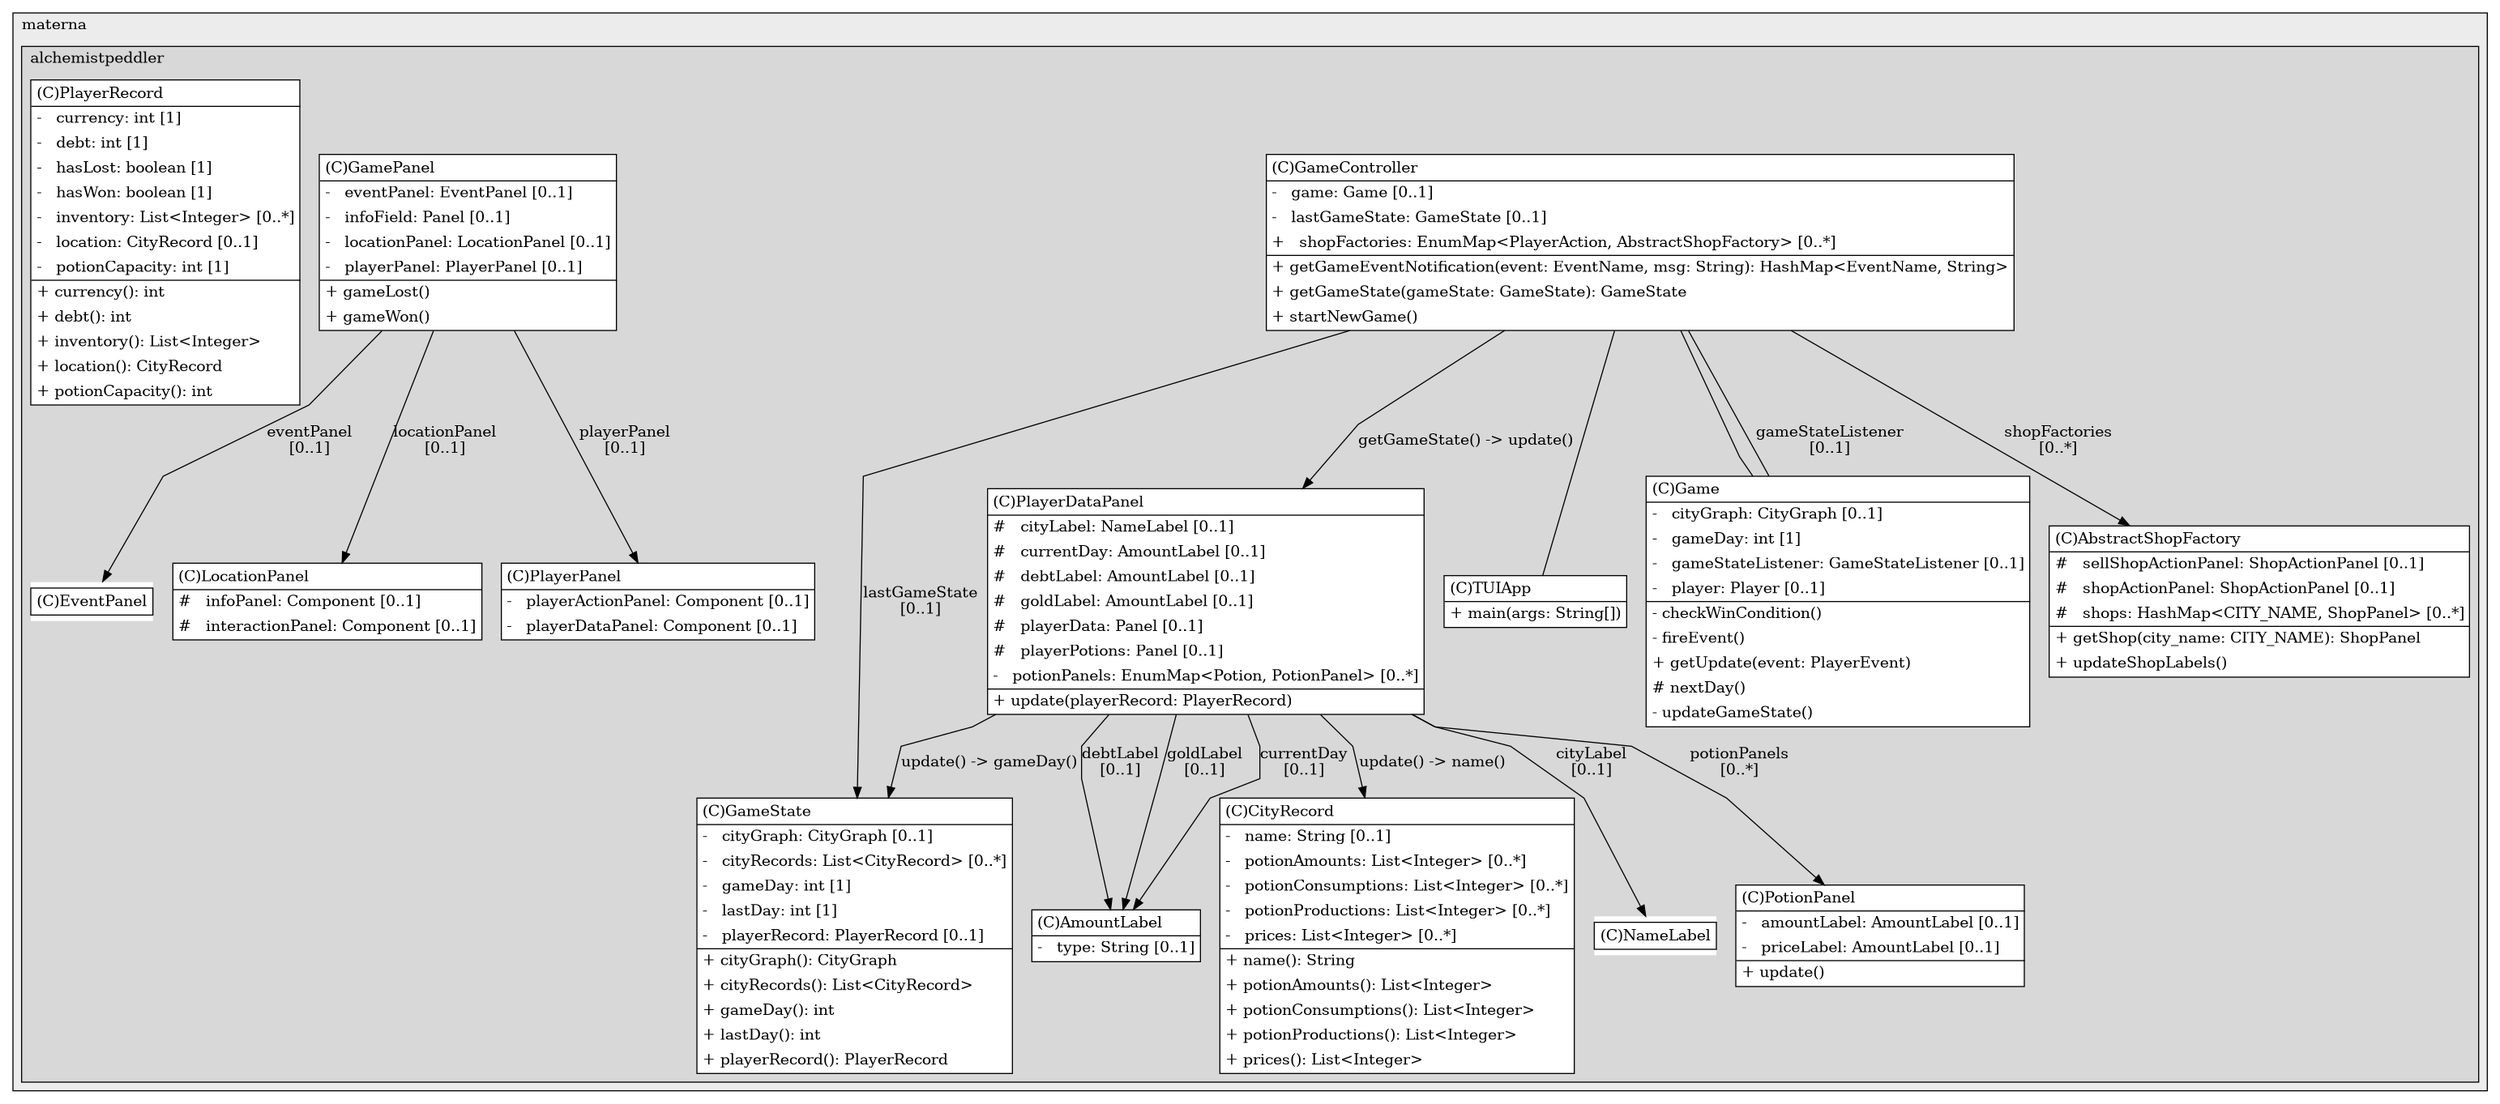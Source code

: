 @startuml

/' diagram meta data start
config=StructureConfiguration;
{
  "projectClassification": {
    "searchMode": "OpenProject", // OpenProject, AllProjects
    "includedProjects": "",
    "pathEndKeywords": "*.impl",
    "isClientPath": "",
    "isClientName": "",
    "isTestPath": "",
    "isTestName": "",
    "isMappingPath": "",
    "isMappingName": "",
    "isDataAccessPath": "",
    "isDataAccessName": "",
    "isDataStructurePath": "",
    "isDataStructureName": "",
    "isInterfaceStructuresPath": "",
    "isInterfaceStructuresName": "",
    "isEntryPointPath": "",
    "isEntryPointName": "",
    "treatFinalFieldsAsMandatory": false
  },
  "graphRestriction": {
    "classPackageExcludeFilter": "",
    "classPackageIncludeFilter": "",
    "classNameExcludeFilter": "",
    "classNameIncludeFilter": "",
    "methodNameExcludeFilter": "",
    "methodNameIncludeFilter": "",
    "removeByInheritance": "", // inheritance/annotation based filtering is done in a second step
    "removeByAnnotation": "",
    "removeByClassPackage": "", // cleanup the graph after inheritance/annotation based filtering is done
    "removeByClassName": "",
    "cutMappings": false,
    "cutEnum": true,
    "cutTests": true,
    "cutClient": true,
    "cutDataAccess": true,
    "cutInterfaceStructures": true,
    "cutDataStructures": true,
    "cutGetterAndSetter": true,
    "cutConstructors": true
  },
  "graphTraversal": {
    "forwardDepth": 2,
    "backwardDepth": 1,
    "classPackageExcludeFilter": "",
    "classPackageIncludeFilter": "",
    "classNameExcludeFilter": "",
    "classNameIncludeFilter": "",
    "methodNameExcludeFilter": "",
    "methodNameIncludeFilter": "",
    "hideMappings": false,
    "hideDataStructures": false,
    "hidePrivateMethods": true,
    "hideInterfaceCalls": true, // indirection: implementation -> interface (is hidden) -> implementation
    "onlyShowApplicationEntryPoints": false, // root node is included
    "useMethodCallsForStructureDiagram": "ForwardOnly" // ForwardOnly, BothDirections, No
  },
  "details": {
    "aggregation": "GroupByClass", // ByClass, GroupByClass, None
    "showClassGenericTypes": true,
    "showMethods": true,
    "showMethodParameterNames": true,
    "showMethodParameterTypes": true,
    "showMethodReturnType": true,
    "showPackageLevels": 2,
    "showDetailedClassStructure": true
  },
  "rootClass": "de.materna.alchemistpeddler.tui.GameController",
  "extensionCallbackMethod": "" // qualified.class.name#methodName - signature: public static String method(String)
}
diagram meta data end '/



digraph g {
    rankdir="TB"
    splines=polyline
    

'nodes 
subgraph cluster_840931456 { 
   	label=materna
	labeljust=l
	fillcolor="#ececec"
	style=filled
   
   subgraph cluster_1737524960 { 
   	label=alchemistpeddler
	labeljust=l
	fillcolor="#d8d8d8"
	style=filled
   
   AbstractShopFactory739195383[
	label=<<TABLE BORDER="1" CELLBORDER="0" CELLPADDING="4" CELLSPACING="0">
<TR><TD ALIGN="LEFT" >(C)AbstractShopFactory</TD></TR>
<HR/>
<TR><TD ALIGN="LEFT" >#   sellShopActionPanel: ShopActionPanel [0..1]</TD></TR>
<TR><TD ALIGN="LEFT" >#   shopActionPanel: ShopActionPanel [0..1]</TD></TR>
<TR><TD ALIGN="LEFT" >#   shops: HashMap&lt;CITY_NAME, ShopPanel&gt; [0..*]</TD></TR>
<HR/>
<TR><TD ALIGN="LEFT" >+ getShop(city_name: CITY_NAME): ShopPanel</TD></TR>
<TR><TD ALIGN="LEFT" >+ updateShopLabels()</TD></TR>
</TABLE>>
	style=filled
	margin=0
	shape=plaintext
	fillcolor="#FFFFFF"
];

AmountLabel1397598788[
	label=<<TABLE BORDER="1" CELLBORDER="0" CELLPADDING="4" CELLSPACING="0">
<TR><TD ALIGN="LEFT" >(C)AmountLabel</TD></TR>
<HR/>
<TR><TD ALIGN="LEFT" >-   type: String [0..1]</TD></TR>
</TABLE>>
	style=filled
	margin=0
	shape=plaintext
	fillcolor="#FFFFFF"
];

CityRecord171409429[
	label=<<TABLE BORDER="1" CELLBORDER="0" CELLPADDING="4" CELLSPACING="0">
<TR><TD ALIGN="LEFT" >(C)CityRecord</TD></TR>
<HR/>
<TR><TD ALIGN="LEFT" >-   name: String [0..1]</TD></TR>
<TR><TD ALIGN="LEFT" >-   potionAmounts: List&lt;Integer&gt; [0..*]</TD></TR>
<TR><TD ALIGN="LEFT" >-   potionConsumptions: List&lt;Integer&gt; [0..*]</TD></TR>
<TR><TD ALIGN="LEFT" >-   potionProductions: List&lt;Integer&gt; [0..*]</TD></TR>
<TR><TD ALIGN="LEFT" >-   prices: List&lt;Integer&gt; [0..*]</TD></TR>
<HR/>
<TR><TD ALIGN="LEFT" >+ name(): String</TD></TR>
<TR><TD ALIGN="LEFT" >+ potionAmounts(): List&lt;Integer&gt;</TD></TR>
<TR><TD ALIGN="LEFT" >+ potionConsumptions(): List&lt;Integer&gt;</TD></TR>
<TR><TD ALIGN="LEFT" >+ potionProductions(): List&lt;Integer&gt;</TD></TR>
<TR><TD ALIGN="LEFT" >+ prices(): List&lt;Integer&gt;</TD></TR>
</TABLE>>
	style=filled
	margin=0
	shape=plaintext
	fillcolor="#FFFFFF"
];

EventPanel2071804120[
	label=<<TABLE BORDER="1" CELLBORDER="0" CELLPADDING="4" CELLSPACING="0">
<TR><TD ALIGN="LEFT" >(C)EventPanel</TD></TR>
</TABLE>>
	style=filled
	margin=0
	shape=plaintext
	fillcolor="#FFFFFF"
];

Game171409429[
	label=<<TABLE BORDER="1" CELLBORDER="0" CELLPADDING="4" CELLSPACING="0">
<TR><TD ALIGN="LEFT" >(C)Game</TD></TR>
<HR/>
<TR><TD ALIGN="LEFT" >-   cityGraph: CityGraph [0..1]</TD></TR>
<TR><TD ALIGN="LEFT" >-   gameDay: int [1]</TD></TR>
<TR><TD ALIGN="LEFT" >-   gameStateListener: GameStateListener [0..1]</TD></TR>
<TR><TD ALIGN="LEFT" >-   player: Player [0..1]</TD></TR>
<HR/>
<TR><TD ALIGN="LEFT" >- checkWinCondition()</TD></TR>
<TR><TD ALIGN="LEFT" >- fireEvent()</TD></TR>
<TR><TD ALIGN="LEFT" >+ getUpdate(event: PlayerEvent)</TD></TR>
<TR><TD ALIGN="LEFT" ># nextDay()</TD></TR>
<TR><TD ALIGN="LEFT" >- updateGameState()</TD></TR>
</TABLE>>
	style=filled
	margin=0
	shape=plaintext
	fillcolor="#FFFFFF"
];

GameController1330483847[
	label=<<TABLE BORDER="1" CELLBORDER="0" CELLPADDING="4" CELLSPACING="0">
<TR><TD ALIGN="LEFT" >(C)GameController</TD></TR>
<HR/>
<TR><TD ALIGN="LEFT" >-   game: Game [0..1]</TD></TR>
<TR><TD ALIGN="LEFT" >-   lastGameState: GameState [0..1]</TD></TR>
<TR><TD ALIGN="LEFT" >+   shopFactories: EnumMap&lt;PlayerAction, AbstractShopFactory&gt; [0..*]</TD></TR>
<HR/>
<TR><TD ALIGN="LEFT" >+ getGameEventNotification(event: EventName, msg: String): HashMap&lt;EventName, String&gt;</TD></TR>
<TR><TD ALIGN="LEFT" >+ getGameState(gameState: GameState): GameState</TD></TR>
<TR><TD ALIGN="LEFT" >+ startNewGame()</TD></TR>
</TABLE>>
	style=filled
	margin=0
	shape=plaintext
	fillcolor="#FFFFFF"
];

GamePanel2071804120[
	label=<<TABLE BORDER="1" CELLBORDER="0" CELLPADDING="4" CELLSPACING="0">
<TR><TD ALIGN="LEFT" >(C)GamePanel</TD></TR>
<HR/>
<TR><TD ALIGN="LEFT" >-   eventPanel: EventPanel [0..1]</TD></TR>
<TR><TD ALIGN="LEFT" >-   infoField: Panel [0..1]</TD></TR>
<TR><TD ALIGN="LEFT" >-   locationPanel: LocationPanel [0..1]</TD></TR>
<TR><TD ALIGN="LEFT" >-   playerPanel: PlayerPanel [0..1]</TD></TR>
<HR/>
<TR><TD ALIGN="LEFT" >+ gameLost()</TD></TR>
<TR><TD ALIGN="LEFT" >+ gameWon()</TD></TR>
</TABLE>>
	style=filled
	margin=0
	shape=plaintext
	fillcolor="#FFFFFF"
];

GameState171409429[
	label=<<TABLE BORDER="1" CELLBORDER="0" CELLPADDING="4" CELLSPACING="0">
<TR><TD ALIGN="LEFT" >(C)GameState</TD></TR>
<HR/>
<TR><TD ALIGN="LEFT" >-   cityGraph: CityGraph [0..1]</TD></TR>
<TR><TD ALIGN="LEFT" >-   cityRecords: List&lt;CityRecord&gt; [0..*]</TD></TR>
<TR><TD ALIGN="LEFT" >-   gameDay: int [1]</TD></TR>
<TR><TD ALIGN="LEFT" >-   lastDay: int [1]</TD></TR>
<TR><TD ALIGN="LEFT" >-   playerRecord: PlayerRecord [0..1]</TD></TR>
<HR/>
<TR><TD ALIGN="LEFT" >+ cityGraph(): CityGraph</TD></TR>
<TR><TD ALIGN="LEFT" >+ cityRecords(): List&lt;CityRecord&gt;</TD></TR>
<TR><TD ALIGN="LEFT" >+ gameDay(): int</TD></TR>
<TR><TD ALIGN="LEFT" >+ lastDay(): int</TD></TR>
<TR><TD ALIGN="LEFT" >+ playerRecord(): PlayerRecord</TD></TR>
</TABLE>>
	style=filled
	margin=0
	shape=plaintext
	fillcolor="#FFFFFF"
];

LocationPanel2071804120[
	label=<<TABLE BORDER="1" CELLBORDER="0" CELLPADDING="4" CELLSPACING="0">
<TR><TD ALIGN="LEFT" >(C)LocationPanel</TD></TR>
<HR/>
<TR><TD ALIGN="LEFT" >#   infoPanel: Component [0..1]</TD></TR>
<TR><TD ALIGN="LEFT" >#   interactionPanel: Component [0..1]</TD></TR>
</TABLE>>
	style=filled
	margin=0
	shape=plaintext
	fillcolor="#FFFFFF"
];

NameLabel1397598788[
	label=<<TABLE BORDER="1" CELLBORDER="0" CELLPADDING="4" CELLSPACING="0">
<TR><TD ALIGN="LEFT" >(C)NameLabel</TD></TR>
</TABLE>>
	style=filled
	margin=0
	shape=plaintext
	fillcolor="#FFFFFF"
];

PlayerDataPanel2071804120[
	label=<<TABLE BORDER="1" CELLBORDER="0" CELLPADDING="4" CELLSPACING="0">
<TR><TD ALIGN="LEFT" >(C)PlayerDataPanel</TD></TR>
<HR/>
<TR><TD ALIGN="LEFT" >#   cityLabel: NameLabel [0..1]</TD></TR>
<TR><TD ALIGN="LEFT" >#   currentDay: AmountLabel [0..1]</TD></TR>
<TR><TD ALIGN="LEFT" >#   debtLabel: AmountLabel [0..1]</TD></TR>
<TR><TD ALIGN="LEFT" >#   goldLabel: AmountLabel [0..1]</TD></TR>
<TR><TD ALIGN="LEFT" >#   playerData: Panel [0..1]</TD></TR>
<TR><TD ALIGN="LEFT" >#   playerPotions: Panel [0..1]</TD></TR>
<TR><TD ALIGN="LEFT" >-   potionPanels: EnumMap&lt;Potion, PotionPanel&gt; [0..*]</TD></TR>
<HR/>
<TR><TD ALIGN="LEFT" >+ update(playerRecord: PlayerRecord)</TD></TR>
</TABLE>>
	style=filled
	margin=0
	shape=plaintext
	fillcolor="#FFFFFF"
];

PlayerPanel2071804120[
	label=<<TABLE BORDER="1" CELLBORDER="0" CELLPADDING="4" CELLSPACING="0">
<TR><TD ALIGN="LEFT" >(C)PlayerPanel</TD></TR>
<HR/>
<TR><TD ALIGN="LEFT" >-   playerActionPanel: Component [0..1]</TD></TR>
<TR><TD ALIGN="LEFT" >-   playerDataPanel: Component [0..1]</TD></TR>
</TABLE>>
	style=filled
	margin=0
	shape=plaintext
	fillcolor="#FFFFFF"
];

PlayerRecord171409429[
	label=<<TABLE BORDER="1" CELLBORDER="0" CELLPADDING="4" CELLSPACING="0">
<TR><TD ALIGN="LEFT" >(C)PlayerRecord</TD></TR>
<HR/>
<TR><TD ALIGN="LEFT" >-   currency: int [1]</TD></TR>
<TR><TD ALIGN="LEFT" >-   debt: int [1]</TD></TR>
<TR><TD ALIGN="LEFT" >-   hasLost: boolean [1]</TD></TR>
<TR><TD ALIGN="LEFT" >-   hasWon: boolean [1]</TD></TR>
<TR><TD ALIGN="LEFT" >-   inventory: List&lt;Integer&gt; [0..*]</TD></TR>
<TR><TD ALIGN="LEFT" >-   location: CityRecord [0..1]</TD></TR>
<TR><TD ALIGN="LEFT" >-   potionCapacity: int [1]</TD></TR>
<HR/>
<TR><TD ALIGN="LEFT" >+ currency(): int</TD></TR>
<TR><TD ALIGN="LEFT" >+ debt(): int</TD></TR>
<TR><TD ALIGN="LEFT" >+ inventory(): List&lt;Integer&gt;</TD></TR>
<TR><TD ALIGN="LEFT" >+ location(): CityRecord</TD></TR>
<TR><TD ALIGN="LEFT" >+ potionCapacity(): int</TD></TR>
</TABLE>>
	style=filled
	margin=0
	shape=plaintext
	fillcolor="#FFFFFF"
];

PotionPanel1397598788[
	label=<<TABLE BORDER="1" CELLBORDER="0" CELLPADDING="4" CELLSPACING="0">
<TR><TD ALIGN="LEFT" >(C)PotionPanel</TD></TR>
<HR/>
<TR><TD ALIGN="LEFT" >-   amountLabel: AmountLabel [0..1]</TD></TR>
<TR><TD ALIGN="LEFT" >-   priceLabel: AmountLabel [0..1]</TD></TR>
<HR/>
<TR><TD ALIGN="LEFT" >+ update()</TD></TR>
</TABLE>>
	style=filled
	margin=0
	shape=plaintext
	fillcolor="#FFFFFF"
];

TUIApp1330483847[
	label=<<TABLE BORDER="1" CELLBORDER="0" CELLPADDING="4" CELLSPACING="0">
<TR><TD ALIGN="LEFT" >(C)TUIApp</TD></TR>
<HR/>
<TR><TD ALIGN="LEFT" >+ main(args: String[])</TD></TR>
</TABLE>>
	style=filled
	margin=0
	shape=plaintext
	fillcolor="#FFFFFF"
];
} 
} 

'edges    
Game171409429 -> GameController1330483847[label="gameStateListener
[0..1]", arrowhead=none];
GameController1330483847 -> AbstractShopFactory739195383[label="shopFactories
[0..*]"];
GameController1330483847 -> Game171409429[arrowhead=none];
GameController1330483847 -> GameState171409429[label="lastGameState
[0..1]"];
GameController1330483847 -> PlayerDataPanel2071804120[label="getGameState() -> update()"];
GameController1330483847 -> TUIApp1330483847[arrowhead=none];
GamePanel2071804120 -> EventPanel2071804120[label="eventPanel
[0..1]"];
GamePanel2071804120 -> LocationPanel2071804120[label="locationPanel
[0..1]"];
GamePanel2071804120 -> PlayerPanel2071804120[label="playerPanel
[0..1]"];
PlayerDataPanel2071804120 -> AmountLabel1397598788[label="currentDay
[0..1]"];
PlayerDataPanel2071804120 -> AmountLabel1397598788[label="debtLabel
[0..1]"];
PlayerDataPanel2071804120 -> AmountLabel1397598788[label="goldLabel
[0..1]"];
PlayerDataPanel2071804120 -> CityRecord171409429[label="update() -> name()"];
PlayerDataPanel2071804120 -> GameState171409429[label="update() -> gameDay()"];
PlayerDataPanel2071804120 -> NameLabel1397598788[label="cityLabel
[0..1]"];
PlayerDataPanel2071804120 -> PotionPanel1397598788[label="potionPanels
[0..*]"];
    
}
@enduml